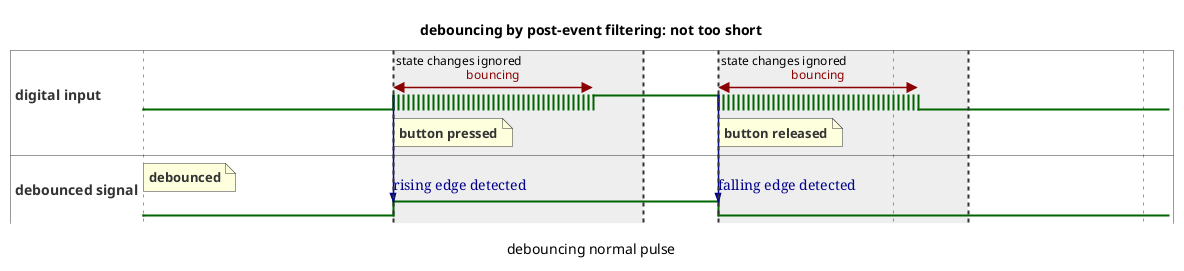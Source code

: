 @startuml
title debouncing by post-event filtering: not too short
caption debouncing normal pulse
hide time-axis
scale 1 as 250 pixels
binary "digital input" as D
binary "debounced signal" as B

@0
D is low
note top of B : debounced
B is low
@+1
D is {low,high}
note bottom of D : button pressed
D@+0 <-> @+0.8 : bouncing
D -> B : rising edge detected
highlight +0 to +1 : state changes ignored
B is high
@+0.8
D is high
@+0.5
D is {low,high}
note bottom of D : button released
D -> B : falling edge detected
D@+0 <-> @+0.8 : bouncing
highlight +0 to +1 : state changes ignored
B is low
@+0.8
D is low


@enduml
